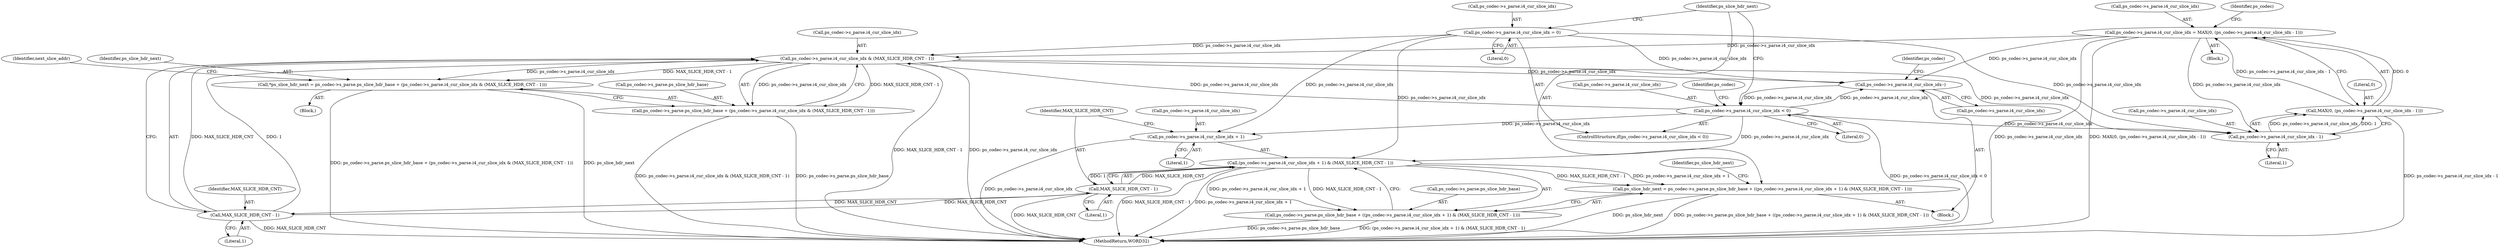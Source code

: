 digraph "1_Android_87fb7909c49e6a4510ba86ace1ffc83459c7e1b9@del" {
"1001090" [label="(Call,ps_codec->s_parse.i4_cur_slice_idx = MAX(0, (ps_codec->s_parse.i4_cur_slice_idx - 1)))"];
"1001096" [label="(Call,MAX(0, (ps_codec->s_parse.i4_cur_slice_idx - 1)))"];
"1001098" [label="(Call,ps_codec->s_parse.i4_cur_slice_idx - 1)"];
"1001090" [label="(Call,ps_codec->s_parse.i4_cur_slice_idx = MAX(0, (ps_codec->s_parse.i4_cur_slice_idx - 1)))"];
"1000818" [label="(Call,ps_codec->s_parse.i4_cur_slice_idx & (MAX_SLICE_HDR_CNT - 1))"];
"1001037" [label="(Call,ps_codec->s_parse.i4_cur_slice_idx = 0)"];
"1001030" [label="(Call,ps_codec->s_parse.i4_cur_slice_idx < 0)"];
"1001023" [label="(Call,ps_codec->s_parse.i4_cur_slice_idx--)"];
"1000824" [label="(Call,MAX_SLICE_HDR_CNT - 1)"];
"1001060" [label="(Call,MAX_SLICE_HDR_CNT - 1)"];
"1000810" [label="(Call,*ps_slice_hdr_next = ps_codec->s_parse.ps_slice_hdr_base + (ps_codec->s_parse.i4_cur_slice_idx & (MAX_SLICE_HDR_CNT - 1)))"];
"1000812" [label="(Call,ps_codec->s_parse.ps_slice_hdr_base + (ps_codec->s_parse.i4_cur_slice_idx & (MAX_SLICE_HDR_CNT - 1)))"];
"1001052" [label="(Call,(ps_codec->s_parse.i4_cur_slice_idx + 1) & (MAX_SLICE_HDR_CNT - 1))"];
"1001044" [label="(Call,ps_slice_hdr_next = ps_codec->s_parse.ps_slice_hdr_base + ((ps_codec->s_parse.i4_cur_slice_idx + 1) & (MAX_SLICE_HDR_CNT - 1)))"];
"1001046" [label="(Call,ps_codec->s_parse.ps_slice_hdr_base + ((ps_codec->s_parse.i4_cur_slice_idx + 1) & (MAX_SLICE_HDR_CNT - 1)))"];
"1001053" [label="(Call,ps_codec->s_parse.i4_cur_slice_idx + 1)"];
"1001045" [label="(Identifier,ps_slice_hdr_next)"];
"1001061" [label="(Identifier,MAX_SLICE_HDR_CNT)"];
"1001091" [label="(Call,ps_codec->s_parse.i4_cur_slice_idx)"];
"1001038" [label="(Call,ps_codec->s_parse.i4_cur_slice_idx)"];
"1000810" [label="(Call,*ps_slice_hdr_next = ps_codec->s_parse.ps_slice_hdr_base + (ps_codec->s_parse.i4_cur_slice_idx & (MAX_SLICE_HDR_CNT - 1)))"];
"1001097" [label="(Literal,0)"];
"1001047" [label="(Call,ps_codec->s_parse.ps_slice_hdr_base)"];
"1000808" [label="(Block,)"];
"1001098" [label="(Call,ps_codec->s_parse.i4_cur_slice_idx - 1)"];
"1001096" [label="(Call,MAX(0, (ps_codec->s_parse.i4_cur_slice_idx - 1)))"];
"1001021" [label="(Block,)"];
"1001036" [label="(Literal,0)"];
"1000824" [label="(Call,MAX_SLICE_HDR_CNT - 1)"];
"1001040" [label="(Identifier,ps_codec)"];
"1001043" [label="(Literal,0)"];
"1001089" [label="(Block,)"];
"1001037" [label="(Call,ps_codec->s_parse.i4_cur_slice_idx = 0)"];
"1001065" [label="(Identifier,ps_slice_hdr_next)"];
"1001052" [label="(Call,(ps_codec->s_parse.i4_cur_slice_idx + 1) & (MAX_SLICE_HDR_CNT - 1))"];
"1000818" [label="(Call,ps_codec->s_parse.i4_cur_slice_idx & (MAX_SLICE_HDR_CNT - 1))"];
"1001029" [label="(ControlStructure,if(ps_codec->s_parse.i4_cur_slice_idx < 0))"];
"1001090" [label="(Call,ps_codec->s_parse.i4_cur_slice_idx = MAX(0, (ps_codec->s_parse.i4_cur_slice_idx - 1)))"];
"1000825" [label="(Identifier,MAX_SLICE_HDR_CNT)"];
"1001024" [label="(Call,ps_codec->s_parse.i4_cur_slice_idx)"];
"1001062" [label="(Literal,1)"];
"1001033" [label="(Identifier,ps_codec)"];
"1001044" [label="(Call,ps_slice_hdr_next = ps_codec->s_parse.ps_slice_hdr_base + ((ps_codec->s_parse.i4_cur_slice_idx + 1) & (MAX_SLICE_HDR_CNT - 1)))"];
"1001099" [label="(Call,ps_codec->s_parse.i4_cur_slice_idx)"];
"1000819" [label="(Call,ps_codec->s_parse.i4_cur_slice_idx)"];
"1001053" [label="(Call,ps_codec->s_parse.i4_cur_slice_idx + 1)"];
"1000826" [label="(Literal,1)"];
"1001046" [label="(Call,ps_codec->s_parse.ps_slice_hdr_base + ((ps_codec->s_parse.i4_cur_slice_idx + 1) & (MAX_SLICE_HDR_CNT - 1)))"];
"1001059" [label="(Literal,1)"];
"1001054" [label="(Call,ps_codec->s_parse.i4_cur_slice_idx)"];
"1001030" [label="(Call,ps_codec->s_parse.i4_cur_slice_idx < 0)"];
"1000813" [label="(Call,ps_codec->s_parse.ps_slice_hdr_base)"];
"1000812" [label="(Call,ps_codec->s_parse.ps_slice_hdr_base + (ps_codec->s_parse.i4_cur_slice_idx & (MAX_SLICE_HDR_CNT - 1)))"];
"1000811" [label="(Identifier,ps_slice_hdr_next)"];
"1001031" [label="(Call,ps_codec->s_parse.i4_cur_slice_idx)"];
"1001023" [label="(Call,ps_codec->s_parse.i4_cur_slice_idx--)"];
"1001060" [label="(Call,MAX_SLICE_HDR_CNT - 1)"];
"1001104" [label="(Literal,1)"];
"1001918" [label="(MethodReturn,WORD32)"];
"1001107" [label="(Identifier,ps_codec)"];
"1000829" [label="(Identifier,next_slice_addr)"];
"1001090" -> "1001089"  [label="AST: "];
"1001090" -> "1001096"  [label="CFG: "];
"1001091" -> "1001090"  [label="AST: "];
"1001096" -> "1001090"  [label="AST: "];
"1001107" -> "1001090"  [label="CFG: "];
"1001090" -> "1001918"  [label="DDG: ps_codec->s_parse.i4_cur_slice_idx"];
"1001090" -> "1001918"  [label="DDG: MAX(0, (ps_codec->s_parse.i4_cur_slice_idx - 1))"];
"1001090" -> "1000818"  [label="DDG: ps_codec->s_parse.i4_cur_slice_idx"];
"1001090" -> "1001023"  [label="DDG: ps_codec->s_parse.i4_cur_slice_idx"];
"1001096" -> "1001090"  [label="DDG: 0"];
"1001096" -> "1001090"  [label="DDG: ps_codec->s_parse.i4_cur_slice_idx - 1"];
"1001090" -> "1001098"  [label="DDG: ps_codec->s_parse.i4_cur_slice_idx"];
"1001096" -> "1001098"  [label="CFG: "];
"1001097" -> "1001096"  [label="AST: "];
"1001098" -> "1001096"  [label="AST: "];
"1001096" -> "1001918"  [label="DDG: ps_codec->s_parse.i4_cur_slice_idx - 1"];
"1001098" -> "1001096"  [label="DDG: ps_codec->s_parse.i4_cur_slice_idx"];
"1001098" -> "1001096"  [label="DDG: 1"];
"1001098" -> "1001104"  [label="CFG: "];
"1001099" -> "1001098"  [label="AST: "];
"1001104" -> "1001098"  [label="AST: "];
"1000818" -> "1001098"  [label="DDG: ps_codec->s_parse.i4_cur_slice_idx"];
"1001037" -> "1001098"  [label="DDG: ps_codec->s_parse.i4_cur_slice_idx"];
"1001030" -> "1001098"  [label="DDG: ps_codec->s_parse.i4_cur_slice_idx"];
"1000818" -> "1000812"  [label="AST: "];
"1000818" -> "1000824"  [label="CFG: "];
"1000819" -> "1000818"  [label="AST: "];
"1000824" -> "1000818"  [label="AST: "];
"1000812" -> "1000818"  [label="CFG: "];
"1000818" -> "1001918"  [label="DDG: MAX_SLICE_HDR_CNT - 1"];
"1000818" -> "1001918"  [label="DDG: ps_codec->s_parse.i4_cur_slice_idx"];
"1000818" -> "1000810"  [label="DDG: ps_codec->s_parse.i4_cur_slice_idx"];
"1000818" -> "1000810"  [label="DDG: MAX_SLICE_HDR_CNT - 1"];
"1000818" -> "1000812"  [label="DDG: ps_codec->s_parse.i4_cur_slice_idx"];
"1000818" -> "1000812"  [label="DDG: MAX_SLICE_HDR_CNT - 1"];
"1001037" -> "1000818"  [label="DDG: ps_codec->s_parse.i4_cur_slice_idx"];
"1001030" -> "1000818"  [label="DDG: ps_codec->s_parse.i4_cur_slice_idx"];
"1000824" -> "1000818"  [label="DDG: MAX_SLICE_HDR_CNT"];
"1000824" -> "1000818"  [label="DDG: 1"];
"1000818" -> "1001023"  [label="DDG: ps_codec->s_parse.i4_cur_slice_idx"];
"1001037" -> "1001029"  [label="AST: "];
"1001037" -> "1001043"  [label="CFG: "];
"1001038" -> "1001037"  [label="AST: "];
"1001043" -> "1001037"  [label="AST: "];
"1001045" -> "1001037"  [label="CFG: "];
"1001037" -> "1001023"  [label="DDG: ps_codec->s_parse.i4_cur_slice_idx"];
"1001037" -> "1001052"  [label="DDG: ps_codec->s_parse.i4_cur_slice_idx"];
"1001037" -> "1001053"  [label="DDG: ps_codec->s_parse.i4_cur_slice_idx"];
"1001030" -> "1001029"  [label="AST: "];
"1001030" -> "1001036"  [label="CFG: "];
"1001031" -> "1001030"  [label="AST: "];
"1001036" -> "1001030"  [label="AST: "];
"1001040" -> "1001030"  [label="CFG: "];
"1001045" -> "1001030"  [label="CFG: "];
"1001030" -> "1001918"  [label="DDG: ps_codec->s_parse.i4_cur_slice_idx < 0"];
"1001030" -> "1001023"  [label="DDG: ps_codec->s_parse.i4_cur_slice_idx"];
"1001023" -> "1001030"  [label="DDG: ps_codec->s_parse.i4_cur_slice_idx"];
"1001030" -> "1001052"  [label="DDG: ps_codec->s_parse.i4_cur_slice_idx"];
"1001030" -> "1001053"  [label="DDG: ps_codec->s_parse.i4_cur_slice_idx"];
"1001023" -> "1001021"  [label="AST: "];
"1001023" -> "1001024"  [label="CFG: "];
"1001024" -> "1001023"  [label="AST: "];
"1001033" -> "1001023"  [label="CFG: "];
"1000824" -> "1000826"  [label="CFG: "];
"1000825" -> "1000824"  [label="AST: "];
"1000826" -> "1000824"  [label="AST: "];
"1000824" -> "1001918"  [label="DDG: MAX_SLICE_HDR_CNT"];
"1001060" -> "1000824"  [label="DDG: MAX_SLICE_HDR_CNT"];
"1000824" -> "1001060"  [label="DDG: MAX_SLICE_HDR_CNT"];
"1001060" -> "1001052"  [label="AST: "];
"1001060" -> "1001062"  [label="CFG: "];
"1001061" -> "1001060"  [label="AST: "];
"1001062" -> "1001060"  [label="AST: "];
"1001052" -> "1001060"  [label="CFG: "];
"1001060" -> "1001918"  [label="DDG: MAX_SLICE_HDR_CNT"];
"1001060" -> "1001052"  [label="DDG: MAX_SLICE_HDR_CNT"];
"1001060" -> "1001052"  [label="DDG: 1"];
"1000810" -> "1000808"  [label="AST: "];
"1000810" -> "1000812"  [label="CFG: "];
"1000811" -> "1000810"  [label="AST: "];
"1000812" -> "1000810"  [label="AST: "];
"1000829" -> "1000810"  [label="CFG: "];
"1000810" -> "1001918"  [label="DDG: ps_slice_hdr_next"];
"1000810" -> "1001918"  [label="DDG: ps_codec->s_parse.ps_slice_hdr_base + (ps_codec->s_parse.i4_cur_slice_idx & (MAX_SLICE_HDR_CNT - 1))"];
"1000813" -> "1000812"  [label="AST: "];
"1000812" -> "1001918"  [label="DDG: ps_codec->s_parse.i4_cur_slice_idx & (MAX_SLICE_HDR_CNT - 1)"];
"1000812" -> "1001918"  [label="DDG: ps_codec->s_parse.ps_slice_hdr_base"];
"1001052" -> "1001046"  [label="AST: "];
"1001053" -> "1001052"  [label="AST: "];
"1001046" -> "1001052"  [label="CFG: "];
"1001052" -> "1001918"  [label="DDG: MAX_SLICE_HDR_CNT - 1"];
"1001052" -> "1001918"  [label="DDG: ps_codec->s_parse.i4_cur_slice_idx + 1"];
"1001052" -> "1001044"  [label="DDG: ps_codec->s_parse.i4_cur_slice_idx + 1"];
"1001052" -> "1001044"  [label="DDG: MAX_SLICE_HDR_CNT - 1"];
"1001052" -> "1001046"  [label="DDG: ps_codec->s_parse.i4_cur_slice_idx + 1"];
"1001052" -> "1001046"  [label="DDG: MAX_SLICE_HDR_CNT - 1"];
"1001044" -> "1001021"  [label="AST: "];
"1001044" -> "1001046"  [label="CFG: "];
"1001045" -> "1001044"  [label="AST: "];
"1001046" -> "1001044"  [label="AST: "];
"1001065" -> "1001044"  [label="CFG: "];
"1001044" -> "1001918"  [label="DDG: ps_slice_hdr_next"];
"1001044" -> "1001918"  [label="DDG: ps_codec->s_parse.ps_slice_hdr_base + ((ps_codec->s_parse.i4_cur_slice_idx + 1) & (MAX_SLICE_HDR_CNT - 1))"];
"1001047" -> "1001046"  [label="AST: "];
"1001046" -> "1001918"  [label="DDG: ps_codec->s_parse.ps_slice_hdr_base"];
"1001046" -> "1001918"  [label="DDG: (ps_codec->s_parse.i4_cur_slice_idx + 1) & (MAX_SLICE_HDR_CNT - 1)"];
"1001053" -> "1001059"  [label="CFG: "];
"1001054" -> "1001053"  [label="AST: "];
"1001059" -> "1001053"  [label="AST: "];
"1001061" -> "1001053"  [label="CFG: "];
"1001053" -> "1001918"  [label="DDG: ps_codec->s_parse.i4_cur_slice_idx"];
}
